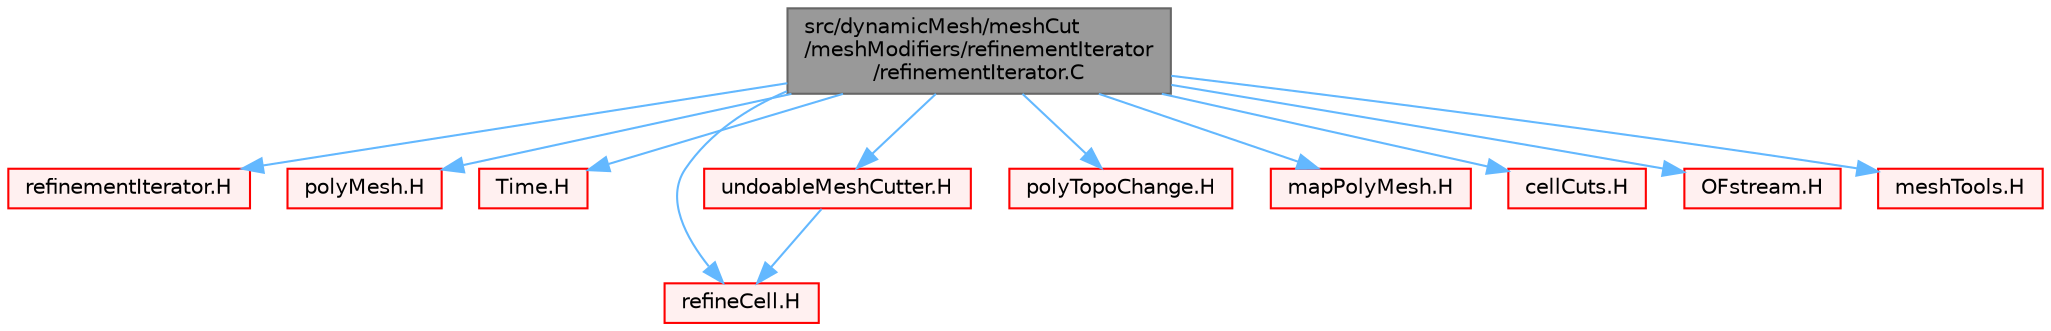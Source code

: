 digraph "src/dynamicMesh/meshCut/meshModifiers/refinementIterator/refinementIterator.C"
{
 // LATEX_PDF_SIZE
  bgcolor="transparent";
  edge [fontname=Helvetica,fontsize=10,labelfontname=Helvetica,labelfontsize=10];
  node [fontname=Helvetica,fontsize=10,shape=box,height=0.2,width=0.4];
  Node1 [id="Node000001",label="src/dynamicMesh/meshCut\l/meshModifiers/refinementIterator\l/refinementIterator.C",height=0.2,width=0.4,color="gray40", fillcolor="grey60", style="filled", fontcolor="black",tooltip=" "];
  Node1 -> Node2 [id="edge1_Node000001_Node000002",color="steelblue1",style="solid",tooltip=" "];
  Node2 [id="Node000002",label="refinementIterator.H",height=0.2,width=0.4,color="red", fillcolor="#FFF0F0", style="filled",URL="$refinementIterator_8H.html",tooltip=" "];
  Node1 -> Node27 [id="edge2_Node000001_Node000027",color="steelblue1",style="solid",tooltip=" "];
  Node27 [id="Node000027",label="polyMesh.H",height=0.2,width=0.4,color="red", fillcolor="#FFF0F0", style="filled",URL="$polyMesh_8H.html",tooltip=" "];
  Node1 -> Node281 [id="edge3_Node000001_Node000281",color="steelblue1",style="solid",tooltip=" "];
  Node281 [id="Node000281",label="Time.H",height=0.2,width=0.4,color="red", fillcolor="#FFF0F0", style="filled",URL="$Time_8H.html",tooltip=" "];
  Node1 -> Node338 [id="edge4_Node000001_Node000338",color="steelblue1",style="solid",tooltip=" "];
  Node338 [id="Node000338",label="refineCell.H",height=0.2,width=0.4,color="red", fillcolor="#FFF0F0", style="filled",URL="$refineCell_8H.html",tooltip=" "];
  Node1 -> Node339 [id="edge5_Node000001_Node000339",color="steelblue1",style="solid",tooltip=" "];
  Node339 [id="Node000339",label="undoableMeshCutter.H",height=0.2,width=0.4,color="red", fillcolor="#FFF0F0", style="filled",URL="$undoableMeshCutter_8H.html",tooltip=" "];
  Node339 -> Node338 [id="edge6_Node000339_Node000338",color="steelblue1",style="solid",tooltip=" "];
  Node1 -> Node346 [id="edge7_Node000001_Node000346",color="steelblue1",style="solid",tooltip=" "];
  Node346 [id="Node000346",label="polyTopoChange.H",height=0.2,width=0.4,color="red", fillcolor="#FFF0F0", style="filled",URL="$polyTopoChange_8H.html",tooltip=" "];
  Node1 -> Node348 [id="edge8_Node000001_Node000348",color="steelblue1",style="solid",tooltip=" "];
  Node348 [id="Node000348",label="mapPolyMesh.H",height=0.2,width=0.4,color="red", fillcolor="#FFF0F0", style="filled",URL="$mapPolyMesh_8H.html",tooltip=" "];
  Node1 -> Node351 [id="edge9_Node000001_Node000351",color="steelblue1",style="solid",tooltip=" "];
  Node351 [id="Node000351",label="cellCuts.H",height=0.2,width=0.4,color="red", fillcolor="#FFF0F0", style="filled",URL="$cellCuts_8H.html",tooltip=" "];
  Node1 -> Node352 [id="edge10_Node000001_Node000352",color="steelblue1",style="solid",tooltip=" "];
  Node352 [id="Node000352",label="OFstream.H",height=0.2,width=0.4,color="red", fillcolor="#FFF0F0", style="filled",URL="$OFstream_8H.html",tooltip=" "];
  Node1 -> Node355 [id="edge11_Node000001_Node000355",color="steelblue1",style="solid",tooltip=" "];
  Node355 [id="Node000355",label="meshTools.H",height=0.2,width=0.4,color="red", fillcolor="#FFF0F0", style="filled",URL="$meshTools_8H.html",tooltip=" "];
}
